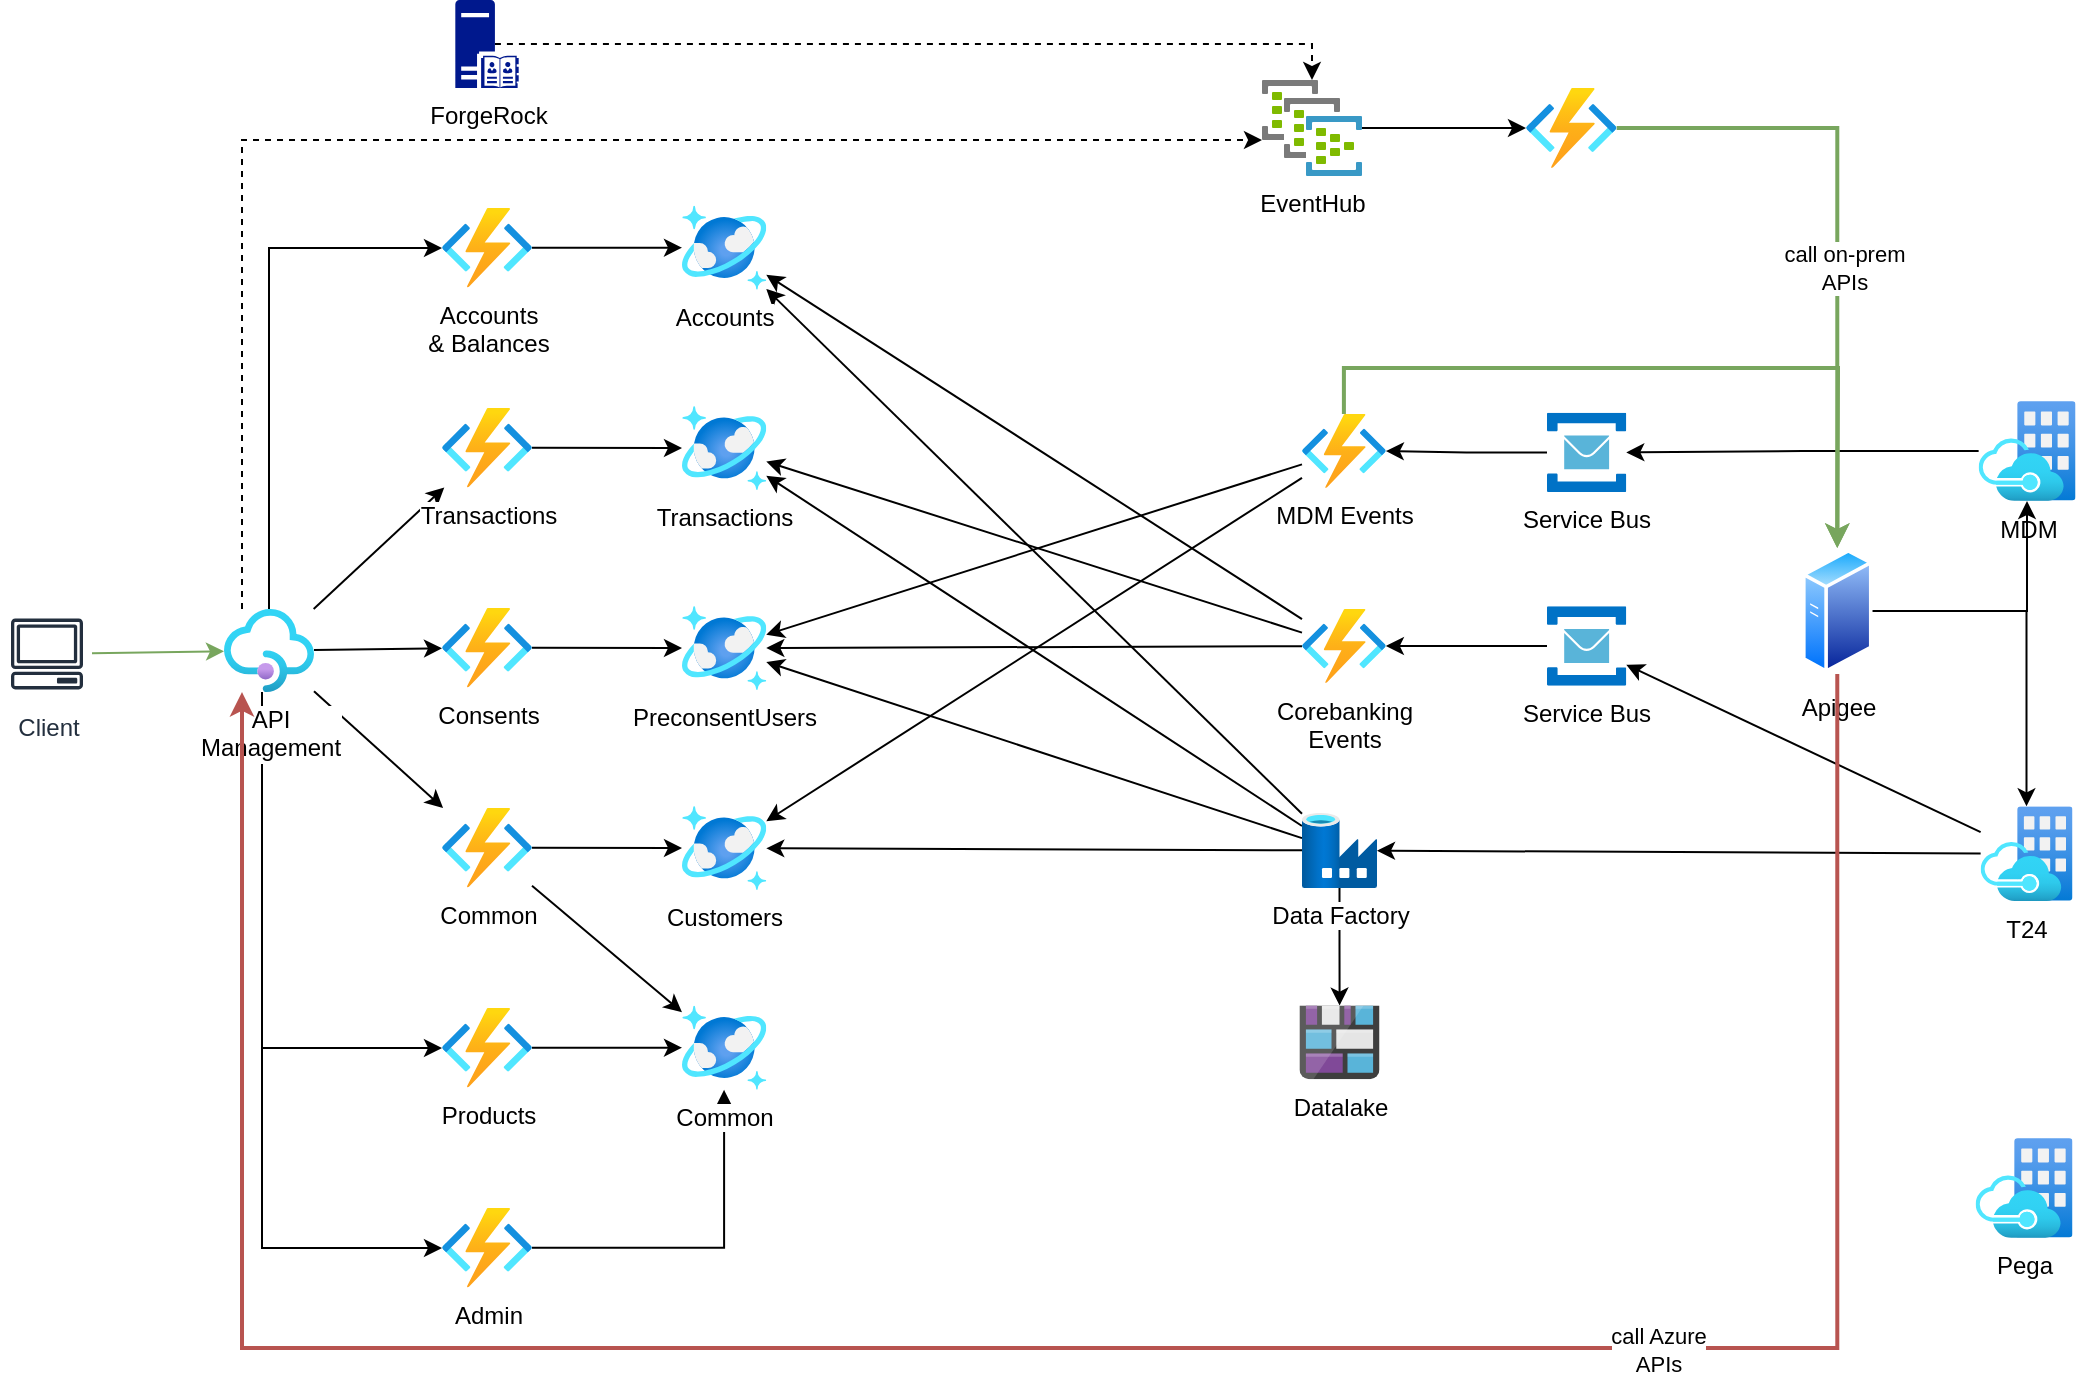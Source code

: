 <mxfile version="14.6.10" type="github">
  <diagram id="gjvZ4gOpl2NELNdTMGmE" name="Page-1">
    <mxGraphModel dx="1426" dy="717" grid="1" gridSize="10" guides="1" tooltips="1" connect="1" arrows="1" fold="1" page="1" pageScale="1" pageWidth="827" pageHeight="1169" math="0" shadow="0">
      <root>
        <mxCell id="0" />
        <mxCell id="1" parent="0" />
        <mxCell id="oMFMiWhIfmU4jBjoLOnd-13" style="rounded=0;orthogonalLoop=1;jettySize=auto;html=1;edgeStyle=orthogonalEdgeStyle;" parent="1" source="oMFMiWhIfmU4jBjoLOnd-1" target="oMFMiWhIfmU4jBjoLOnd-2" edge="1">
          <mxGeometry relative="1" as="geometry">
            <Array as="points">
              <mxPoint x="154" y="154" />
            </Array>
          </mxGeometry>
        </mxCell>
        <mxCell id="SULVt1aDSewzh9qNDvrG-3" style="rounded=0;orthogonalLoop=1;jettySize=auto;html=1;edgeStyle=orthogonalEdgeStyle;" edge="1" parent="1" source="oMFMiWhIfmU4jBjoLOnd-1" target="SULVt1aDSewzh9qNDvrG-1">
          <mxGeometry relative="1" as="geometry">
            <Array as="points">
              <mxPoint x="150" y="654" />
            </Array>
          </mxGeometry>
        </mxCell>
        <mxCell id="SULVt1aDSewzh9qNDvrG-5" style="rounded=0;orthogonalLoop=1;jettySize=auto;html=1;" edge="1" parent="1" source="oMFMiWhIfmU4jBjoLOnd-1" target="oMFMiWhIfmU4jBjoLOnd-55">
          <mxGeometry relative="1" as="geometry" />
        </mxCell>
        <mxCell id="SULVt1aDSewzh9qNDvrG-7" style="rounded=0;orthogonalLoop=1;jettySize=auto;html=1;edgeStyle=orthogonalEdgeStyle;" edge="1" parent="1" source="oMFMiWhIfmU4jBjoLOnd-1" target="SULVt1aDSewzh9qNDvrG-2">
          <mxGeometry relative="1" as="geometry">
            <Array as="points">
              <mxPoint x="150" y="554" />
            </Array>
          </mxGeometry>
        </mxCell>
        <mxCell id="SULVt1aDSewzh9qNDvrG-8" style="edgeStyle=none;rounded=0;orthogonalLoop=1;jettySize=auto;html=1;" edge="1" parent="1" source="oMFMiWhIfmU4jBjoLOnd-1" target="SULVt1aDSewzh9qNDvrG-4">
          <mxGeometry relative="1" as="geometry" />
        </mxCell>
        <mxCell id="SULVt1aDSewzh9qNDvrG-22" style="rounded=0;orthogonalLoop=1;jettySize=auto;html=1;" edge="1" parent="1" source="oMFMiWhIfmU4jBjoLOnd-1" target="SULVt1aDSewzh9qNDvrG-11">
          <mxGeometry relative="1" as="geometry" />
        </mxCell>
        <mxCell id="SULVt1aDSewzh9qNDvrG-50" style="rounded=0;orthogonalLoop=1;jettySize=auto;html=1;strokeWidth=1;dashed=1;edgeStyle=orthogonalEdgeStyle;" edge="1" parent="1" source="oMFMiWhIfmU4jBjoLOnd-1" target="SULVt1aDSewzh9qNDvrG-37">
          <mxGeometry relative="1" as="geometry">
            <mxPoint x="650" y="121.758" as="targetPoint" />
            <Array as="points">
              <mxPoint x="140" y="100" />
            </Array>
          </mxGeometry>
        </mxCell>
        <mxCell id="oMFMiWhIfmU4jBjoLOnd-1" value="API&lt;br&gt;Management" style="aspect=fixed;html=1;points=[];align=center;image;fontSize=12;image=img/lib/azure2/integration/API_Management_Services.svg;" parent="1" vertex="1">
          <mxGeometry x="131" y="334.5" width="45" height="41.54" as="geometry" />
        </mxCell>
        <mxCell id="SULVt1aDSewzh9qNDvrG-10" style="edgeStyle=none;rounded=0;orthogonalLoop=1;jettySize=auto;html=1;" edge="1" parent="1" source="oMFMiWhIfmU4jBjoLOnd-2" target="SULVt1aDSewzh9qNDvrG-9">
          <mxGeometry relative="1" as="geometry" />
        </mxCell>
        <mxCell id="oMFMiWhIfmU4jBjoLOnd-2" value="Accounts&lt;br&gt;&amp;amp; Balances" style="aspect=fixed;html=1;points=[];align=center;image;fontSize=12;image=img/lib/azure2/compute/Function_Apps.svg;" parent="1" vertex="1">
          <mxGeometry x="240" y="134" width="45" height="39.71" as="geometry" />
        </mxCell>
        <mxCell id="oMFMiWhIfmU4jBjoLOnd-22" style="edgeStyle=orthogonalEdgeStyle;rounded=0;orthogonalLoop=1;jettySize=auto;html=1;" parent="1" source="oMFMiWhIfmU4jBjoLOnd-4" target="oMFMiWhIfmU4jBjoLOnd-21" edge="1">
          <mxGeometry relative="1" as="geometry" />
        </mxCell>
        <mxCell id="SULVt1aDSewzh9qNDvrG-24" style="edgeStyle=none;rounded=0;orthogonalLoop=1;jettySize=auto;html=1;" edge="1" parent="1" source="oMFMiWhIfmU4jBjoLOnd-4" target="SULVt1aDSewzh9qNDvrG-13">
          <mxGeometry relative="1" as="geometry" />
        </mxCell>
        <mxCell id="SULVt1aDSewzh9qNDvrG-25" style="edgeStyle=none;rounded=0;orthogonalLoop=1;jettySize=auto;html=1;" edge="1" parent="1" source="oMFMiWhIfmU4jBjoLOnd-4" target="SULVt1aDSewzh9qNDvrG-19">
          <mxGeometry relative="1" as="geometry" />
        </mxCell>
        <mxCell id="SULVt1aDSewzh9qNDvrG-26" style="edgeStyle=none;rounded=0;orthogonalLoop=1;jettySize=auto;html=1;" edge="1" parent="1" source="oMFMiWhIfmU4jBjoLOnd-4" target="SULVt1aDSewzh9qNDvrG-12">
          <mxGeometry relative="1" as="geometry" />
        </mxCell>
        <mxCell id="SULVt1aDSewzh9qNDvrG-27" style="edgeStyle=none;rounded=0;orthogonalLoop=1;jettySize=auto;html=1;" edge="1" parent="1" source="oMFMiWhIfmU4jBjoLOnd-4" target="SULVt1aDSewzh9qNDvrG-9">
          <mxGeometry relative="1" as="geometry" />
        </mxCell>
        <mxCell id="oMFMiWhIfmU4jBjoLOnd-4" value="Data Factory" style="aspect=fixed;html=1;points=[];align=center;image;fontSize=12;image=img/lib/azure2/databases/Data_Factory.svg;" parent="1" vertex="1">
          <mxGeometry x="670" y="436.5" width="37.5" height="37.5" as="geometry" />
        </mxCell>
        <mxCell id="oMFMiWhIfmU4jBjoLOnd-16" style="edgeStyle=orthogonalEdgeStyle;rounded=0;orthogonalLoop=1;jettySize=auto;html=1;" parent="1" source="oMFMiWhIfmU4jBjoLOnd-5" target="oMFMiWhIfmU4jBjoLOnd-10" edge="1">
          <mxGeometry relative="1" as="geometry" />
        </mxCell>
        <mxCell id="oMFMiWhIfmU4jBjoLOnd-5" value="Service Bus" style="aspect=fixed;html=1;points=[];align=center;image;fontSize=12;image=img/lib/mscae/Service_Bus.svg;" parent="1" vertex="1">
          <mxGeometry x="792.5" y="236.36" width="39.64" height="39.64" as="geometry" />
        </mxCell>
        <mxCell id="SULVt1aDSewzh9qNDvrG-30" style="edgeStyle=none;rounded=0;orthogonalLoop=1;jettySize=auto;html=1;" edge="1" parent="1" source="oMFMiWhIfmU4jBjoLOnd-6" target="SULVt1aDSewzh9qNDvrG-28">
          <mxGeometry relative="1" as="geometry" />
        </mxCell>
        <mxCell id="SULVt1aDSewzh9qNDvrG-35" style="edgeStyle=none;rounded=0;orthogonalLoop=1;jettySize=auto;html=1;" edge="1" parent="1" source="oMFMiWhIfmU4jBjoLOnd-6" target="oMFMiWhIfmU4jBjoLOnd-4">
          <mxGeometry relative="1" as="geometry" />
        </mxCell>
        <mxCell id="oMFMiWhIfmU4jBjoLOnd-6" value="T24" style="aspect=fixed;html=1;points=[];align=center;image;fontSize=12;image=img/lib/azure2/azure_stack/Azure_Stack.svg;" parent="1" vertex="1">
          <mxGeometry x="1009.32" y="433.16" width="45.92" height="47.4" as="geometry" />
        </mxCell>
        <mxCell id="SULVt1aDSewzh9qNDvrG-51" style="edgeStyle=none;rounded=0;orthogonalLoop=1;jettySize=auto;html=1;strokeColor=#78A65E;strokeWidth=1;" edge="1" parent="1" source="oMFMiWhIfmU4jBjoLOnd-7" target="oMFMiWhIfmU4jBjoLOnd-1">
          <mxGeometry relative="1" as="geometry" />
        </mxCell>
        <mxCell id="oMFMiWhIfmU4jBjoLOnd-7" value="Client" style="outlineConnect=0;fontColor=#232F3E;gradientColor=none;strokeColor=#232F3E;fillColor=#ffffff;dashed=0;verticalLabelPosition=bottom;verticalAlign=top;align=center;html=1;fontSize=12;fontStyle=0;aspect=fixed;shape=mxgraph.aws4.resourceIcon;resIcon=mxgraph.aws4.client;" parent="1" vertex="1">
          <mxGeometry x="20" y="334.5" width="45" height="45" as="geometry" />
        </mxCell>
        <mxCell id="oMFMiWhIfmU4jBjoLOnd-15" style="edgeStyle=orthogonalEdgeStyle;rounded=0;orthogonalLoop=1;jettySize=auto;html=1;" parent="1" source="oMFMiWhIfmU4jBjoLOnd-8" target="oMFMiWhIfmU4jBjoLOnd-5" edge="1">
          <mxGeometry relative="1" as="geometry" />
        </mxCell>
        <mxCell id="oMFMiWhIfmU4jBjoLOnd-8" value="MDM" style="aspect=fixed;html=1;points=[];align=center;image;fontSize=12;image=img/lib/azure2/azure_stack/Azure_Stack.svg;" parent="1" vertex="1">
          <mxGeometry x="1008.32" y="230.5" width="48.44" height="50" as="geometry" />
        </mxCell>
        <mxCell id="oMFMiWhIfmU4jBjoLOnd-11" style="rounded=0;orthogonalLoop=1;jettySize=auto;html=1;" parent="1" source="oMFMiWhIfmU4jBjoLOnd-10" target="SULVt1aDSewzh9qNDvrG-19" edge="1">
          <mxGeometry relative="1" as="geometry">
            <mxPoint x="602" y="251" as="targetPoint" />
          </mxGeometry>
        </mxCell>
        <mxCell id="SULVt1aDSewzh9qNDvrG-23" style="edgeStyle=none;rounded=0;orthogonalLoop=1;jettySize=auto;html=1;" edge="1" parent="1" source="oMFMiWhIfmU4jBjoLOnd-10" target="SULVt1aDSewzh9qNDvrG-13">
          <mxGeometry relative="1" as="geometry" />
        </mxCell>
        <mxCell id="SULVt1aDSewzh9qNDvrG-38" style="edgeStyle=orthogonalEdgeStyle;rounded=0;orthogonalLoop=1;jettySize=auto;html=1;fillColor=#d5e8d4;strokeColor=#78A65E;strokeWidth=2;" edge="1" parent="1" source="oMFMiWhIfmU4jBjoLOnd-10" target="oMFMiWhIfmU4jBjoLOnd-37">
          <mxGeometry relative="1" as="geometry">
            <Array as="points">
              <mxPoint x="691" y="214" />
              <mxPoint x="938" y="214" />
            </Array>
          </mxGeometry>
        </mxCell>
        <mxCell id="oMFMiWhIfmU4jBjoLOnd-10" value="MDM Events" style="aspect=fixed;html=1;points=[];align=center;image;fontSize=12;image=img/lib/azure2/compute/Function_Apps.svg;" parent="1" vertex="1">
          <mxGeometry x="670" y="237" width="41.93" height="37" as="geometry" />
        </mxCell>
        <mxCell id="oMFMiWhIfmU4jBjoLOnd-21" value="Datalake" style="aspect=fixed;html=1;points=[];align=center;image;fontSize=12;image=img/lib/mscae/Blog_Storage.svg;" parent="1" vertex="1">
          <mxGeometry x="668.75" y="532.79" width="40" height="36.8" as="geometry" />
        </mxCell>
        <mxCell id="SULVt1aDSewzh9qNDvrG-39" style="edgeStyle=orthogonalEdgeStyle;rounded=0;orthogonalLoop=1;jettySize=auto;html=1;" edge="1" parent="1" source="oMFMiWhIfmU4jBjoLOnd-37" target="oMFMiWhIfmU4jBjoLOnd-8">
          <mxGeometry relative="1" as="geometry" />
        </mxCell>
        <mxCell id="SULVt1aDSewzh9qNDvrG-41" style="edgeStyle=orthogonalEdgeStyle;rounded=0;orthogonalLoop=1;jettySize=auto;html=1;" edge="1" parent="1" source="oMFMiWhIfmU4jBjoLOnd-37" target="oMFMiWhIfmU4jBjoLOnd-6">
          <mxGeometry relative="1" as="geometry" />
        </mxCell>
        <mxCell id="oMFMiWhIfmU4jBjoLOnd-37" value="Apigee" style="aspect=fixed;perimeter=ellipsePerimeter;html=1;align=center;shadow=0;dashed=0;spacingTop=3;image;image=img/lib/active_directory/generic_server.svg;" parent="1" vertex="1">
          <mxGeometry x="920" y="304.0" width="35.28" height="63" as="geometry" />
        </mxCell>
        <mxCell id="SULVt1aDSewzh9qNDvrG-47" style="edgeStyle=orthogonalEdgeStyle;rounded=0;orthogonalLoop=1;jettySize=auto;html=1;fillColor=#f8cecc;strokeColor=#b85450;strokeWidth=2;" edge="1" parent="1" source="oMFMiWhIfmU4jBjoLOnd-37" target="oMFMiWhIfmU4jBjoLOnd-1">
          <mxGeometry relative="1" as="geometry">
            <Array as="points">
              <mxPoint x="938" y="704" />
              <mxPoint x="140" y="704" />
            </Array>
          </mxGeometry>
        </mxCell>
        <mxCell id="SULVt1aDSewzh9qNDvrG-48" value="call Azure&lt;br&gt;APIs" style="edgeLabel;html=1;align=center;verticalAlign=middle;resizable=0;points=[];" vertex="1" connectable="0" parent="SULVt1aDSewzh9qNDvrG-47">
          <mxGeometry x="-0.417" y="1" relative="1" as="geometry">
            <mxPoint as="offset" />
          </mxGeometry>
        </mxCell>
        <mxCell id="oMFMiWhIfmU4jBjoLOnd-52" value="Pega" style="aspect=fixed;html=1;points=[];align=center;image;fontSize=12;image=img/lib/azure2/azure_stack/Azure_Stack.svg;" parent="1" vertex="1">
          <mxGeometry x="1006.8" y="599" width="48.44" height="50" as="geometry" />
        </mxCell>
        <mxCell id="SULVt1aDSewzh9qNDvrG-16" style="edgeStyle=none;rounded=0;orthogonalLoop=1;jettySize=auto;html=1;" edge="1" parent="1" source="oMFMiWhIfmU4jBjoLOnd-55" target="SULVt1aDSewzh9qNDvrG-14">
          <mxGeometry relative="1" as="geometry" />
        </mxCell>
        <mxCell id="SULVt1aDSewzh9qNDvrG-17" style="edgeStyle=none;rounded=0;orthogonalLoop=1;jettySize=auto;html=1;" edge="1" parent="1" source="oMFMiWhIfmU4jBjoLOnd-55" target="SULVt1aDSewzh9qNDvrG-13">
          <mxGeometry relative="1" as="geometry" />
        </mxCell>
        <mxCell id="oMFMiWhIfmU4jBjoLOnd-55" value="Common" style="aspect=fixed;html=1;points=[];align=center;image;fontSize=12;image=img/lib/azure2/compute/Function_Apps.svg;" parent="1" vertex="1">
          <mxGeometry x="240" y="434" width="45" height="39.71" as="geometry" />
        </mxCell>
        <mxCell id="SULVt1aDSewzh9qNDvrG-21" style="edgeStyle=orthogonalEdgeStyle;rounded=0;orthogonalLoop=1;jettySize=auto;html=1;" edge="1" parent="1" source="SULVt1aDSewzh9qNDvrG-1" target="SULVt1aDSewzh9qNDvrG-14">
          <mxGeometry relative="1" as="geometry" />
        </mxCell>
        <mxCell id="SULVt1aDSewzh9qNDvrG-1" value="Admin" style="aspect=fixed;html=1;points=[];align=center;image;fontSize=12;image=img/lib/azure2/compute/Function_Apps.svg;" vertex="1" parent="1">
          <mxGeometry x="240" y="634" width="45" height="39.71" as="geometry" />
        </mxCell>
        <mxCell id="SULVt1aDSewzh9qNDvrG-15" style="edgeStyle=none;rounded=0;orthogonalLoop=1;jettySize=auto;html=1;" edge="1" parent="1" source="SULVt1aDSewzh9qNDvrG-2" target="SULVt1aDSewzh9qNDvrG-14">
          <mxGeometry relative="1" as="geometry" />
        </mxCell>
        <mxCell id="SULVt1aDSewzh9qNDvrG-2" value="Products" style="aspect=fixed;html=1;points=[];align=center;image;fontSize=12;image=img/lib/azure2/compute/Function_Apps.svg;" vertex="1" parent="1">
          <mxGeometry x="240" y="534" width="45" height="39.71" as="geometry" />
        </mxCell>
        <mxCell id="SULVt1aDSewzh9qNDvrG-20" style="edgeStyle=none;rounded=0;orthogonalLoop=1;jettySize=auto;html=1;" edge="1" parent="1" source="SULVt1aDSewzh9qNDvrG-4" target="SULVt1aDSewzh9qNDvrG-19">
          <mxGeometry relative="1" as="geometry" />
        </mxCell>
        <mxCell id="SULVt1aDSewzh9qNDvrG-4" value="Consents" style="aspect=fixed;html=1;points=[];align=center;image;fontSize=12;image=img/lib/azure2/compute/Function_Apps.svg;" vertex="1" parent="1">
          <mxGeometry x="240" y="334" width="45" height="39.71" as="geometry" />
        </mxCell>
        <mxCell id="SULVt1aDSewzh9qNDvrG-9" value="Accounts" style="aspect=fixed;html=1;points=[];align=center;image;fontSize=12;image=img/lib/azure2/databases/Azure_Cosmos_DB.svg;" vertex="1" parent="1">
          <mxGeometry x="360" y="132.78" width="42.14" height="42.14" as="geometry" />
        </mxCell>
        <mxCell id="SULVt1aDSewzh9qNDvrG-18" style="edgeStyle=none;rounded=0;orthogonalLoop=1;jettySize=auto;html=1;" edge="1" parent="1" source="SULVt1aDSewzh9qNDvrG-11" target="SULVt1aDSewzh9qNDvrG-12">
          <mxGeometry relative="1" as="geometry" />
        </mxCell>
        <mxCell id="SULVt1aDSewzh9qNDvrG-11" value="Transactions" style="aspect=fixed;html=1;points=[];align=center;image;fontSize=12;image=img/lib/azure2/compute/Function_Apps.svg;" vertex="1" parent="1">
          <mxGeometry x="240" y="234" width="45" height="39.71" as="geometry" />
        </mxCell>
        <mxCell id="SULVt1aDSewzh9qNDvrG-12" value="Transactions" style="aspect=fixed;html=1;points=[];align=center;image;fontSize=12;image=img/lib/azure2/databases/Azure_Cosmos_DB.svg;" vertex="1" parent="1">
          <mxGeometry x="360" y="233" width="42.14" height="42.14" as="geometry" />
        </mxCell>
        <mxCell id="SULVt1aDSewzh9qNDvrG-13" value="Customers" style="aspect=fixed;html=1;points=[];align=center;image;fontSize=12;image=img/lib/azure2/databases/Azure_Cosmos_DB.svg;" vertex="1" parent="1">
          <mxGeometry x="360" y="433" width="42.14" height="42.14" as="geometry" />
        </mxCell>
        <mxCell id="SULVt1aDSewzh9qNDvrG-14" value="Common" style="aspect=fixed;html=1;points=[];align=center;image;fontSize=12;image=img/lib/azure2/databases/Azure_Cosmos_DB.svg;" vertex="1" parent="1">
          <mxGeometry x="360" y="532.79" width="42.14" height="42.14" as="geometry" />
        </mxCell>
        <mxCell id="SULVt1aDSewzh9qNDvrG-19" value="PreconsentUsers" style="aspect=fixed;html=1;points=[];align=center;image;fontSize=12;image=img/lib/azure2/databases/Azure_Cosmos_DB.svg;" vertex="1" parent="1">
          <mxGeometry x="360" y="333" width="42.14" height="42.14" as="geometry" />
        </mxCell>
        <mxCell id="SULVt1aDSewzh9qNDvrG-31" style="edgeStyle=none;rounded=0;orthogonalLoop=1;jettySize=auto;html=1;" edge="1" parent="1" source="SULVt1aDSewzh9qNDvrG-28" target="SULVt1aDSewzh9qNDvrG-29">
          <mxGeometry relative="1" as="geometry" />
        </mxCell>
        <mxCell id="SULVt1aDSewzh9qNDvrG-28" value="Service Bus" style="aspect=fixed;html=1;points=[];align=center;image;fontSize=12;image=img/lib/mscae/Service_Bus.svg;" vertex="1" parent="1">
          <mxGeometry x="792.5" y="333.18" width="39.64" height="39.64" as="geometry" />
        </mxCell>
        <mxCell id="SULVt1aDSewzh9qNDvrG-32" style="edgeStyle=none;rounded=0;orthogonalLoop=1;jettySize=auto;html=1;" edge="1" parent="1" source="SULVt1aDSewzh9qNDvrG-29" target="SULVt1aDSewzh9qNDvrG-12">
          <mxGeometry relative="1" as="geometry" />
        </mxCell>
        <mxCell id="SULVt1aDSewzh9qNDvrG-33" style="edgeStyle=none;rounded=0;orthogonalLoop=1;jettySize=auto;html=1;" edge="1" parent="1" source="SULVt1aDSewzh9qNDvrG-29" target="SULVt1aDSewzh9qNDvrG-9">
          <mxGeometry relative="1" as="geometry" />
        </mxCell>
        <mxCell id="SULVt1aDSewzh9qNDvrG-34" style="edgeStyle=none;rounded=0;orthogonalLoop=1;jettySize=auto;html=1;" edge="1" parent="1" source="SULVt1aDSewzh9qNDvrG-29" target="SULVt1aDSewzh9qNDvrG-19">
          <mxGeometry relative="1" as="geometry" />
        </mxCell>
        <mxCell id="SULVt1aDSewzh9qNDvrG-29" value="Corebanking&lt;br&gt;Events" style="aspect=fixed;html=1;points=[];align=center;image;fontSize=12;image=img/lib/azure2/compute/Function_Apps.svg;" vertex="1" parent="1">
          <mxGeometry x="670" y="334.5" width="41.93" height="37" as="geometry" />
        </mxCell>
        <mxCell id="SULVt1aDSewzh9qNDvrG-42" style="edgeStyle=orthogonalEdgeStyle;rounded=0;orthogonalLoop=1;jettySize=auto;html=1;dashed=1;strokeWidth=1;exitX=0.625;exitY=0.5;exitDx=0;exitDy=0;exitPerimeter=0;" edge="1" parent="1" source="SULVt1aDSewzh9qNDvrG-36" target="SULVt1aDSewzh9qNDvrG-37">
          <mxGeometry relative="1" as="geometry">
            <mxPoint x="278.34" y="110" as="sourcePoint" />
            <mxPoint x="650" y="110" as="targetPoint" />
            <Array as="points">
              <mxPoint x="675" y="52" />
            </Array>
          </mxGeometry>
        </mxCell>
        <mxCell id="SULVt1aDSewzh9qNDvrG-36" value="ForgeRock" style="aspect=fixed;pointerEvents=1;shadow=0;dashed=0;html=1;strokeColor=none;labelPosition=center;verticalLabelPosition=bottom;verticalAlign=top;align=center;fillColor=#00188D;shape=mxgraph.mscae.enterprise.server_directory" vertex="1" parent="1">
          <mxGeometry x="246.66" y="30" width="31.68" height="44" as="geometry" />
        </mxCell>
        <mxCell id="SULVt1aDSewzh9qNDvrG-44" style="edgeStyle=orthogonalEdgeStyle;rounded=0;orthogonalLoop=1;jettySize=auto;html=1;" edge="1" parent="1" source="SULVt1aDSewzh9qNDvrG-37" target="SULVt1aDSewzh9qNDvrG-43">
          <mxGeometry relative="1" as="geometry">
            <mxPoint x="700" y="110" as="sourcePoint" />
          </mxGeometry>
        </mxCell>
        <mxCell id="SULVt1aDSewzh9qNDvrG-37" value="EventHub" style="aspect=fixed;html=1;points=[];align=center;image;fontSize=12;image=img/lib/mscae/Dedicated_Event_Hub.svg;" vertex="1" parent="1">
          <mxGeometry x="650" y="70" width="50" height="48" as="geometry" />
        </mxCell>
        <mxCell id="SULVt1aDSewzh9qNDvrG-45" style="edgeStyle=orthogonalEdgeStyle;rounded=0;orthogonalLoop=1;jettySize=auto;html=1;fillColor=#d5e8d4;strokeColor=#78A65E;strokeWidth=2;" edge="1" parent="1" source="SULVt1aDSewzh9qNDvrG-43" target="oMFMiWhIfmU4jBjoLOnd-37">
          <mxGeometry relative="1" as="geometry" />
        </mxCell>
        <mxCell id="SULVt1aDSewzh9qNDvrG-46" value="call on-prem&lt;br&gt;APIs" style="edgeLabel;html=1;align=center;verticalAlign=middle;resizable=0;points=[];" vertex="1" connectable="0" parent="SULVt1aDSewzh9qNDvrG-45">
          <mxGeometry x="0.126" y="3" relative="1" as="geometry">
            <mxPoint as="offset" />
          </mxGeometry>
        </mxCell>
        <mxCell id="SULVt1aDSewzh9qNDvrG-43" value="" style="aspect=fixed;html=1;points=[];align=center;image;fontSize=12;image=img/lib/azure2/compute/Function_Apps.svg;" vertex="1" parent="1">
          <mxGeometry x="782" y="74.0" width="45.33" height="40" as="geometry" />
        </mxCell>
      </root>
    </mxGraphModel>
  </diagram>
</mxfile>
